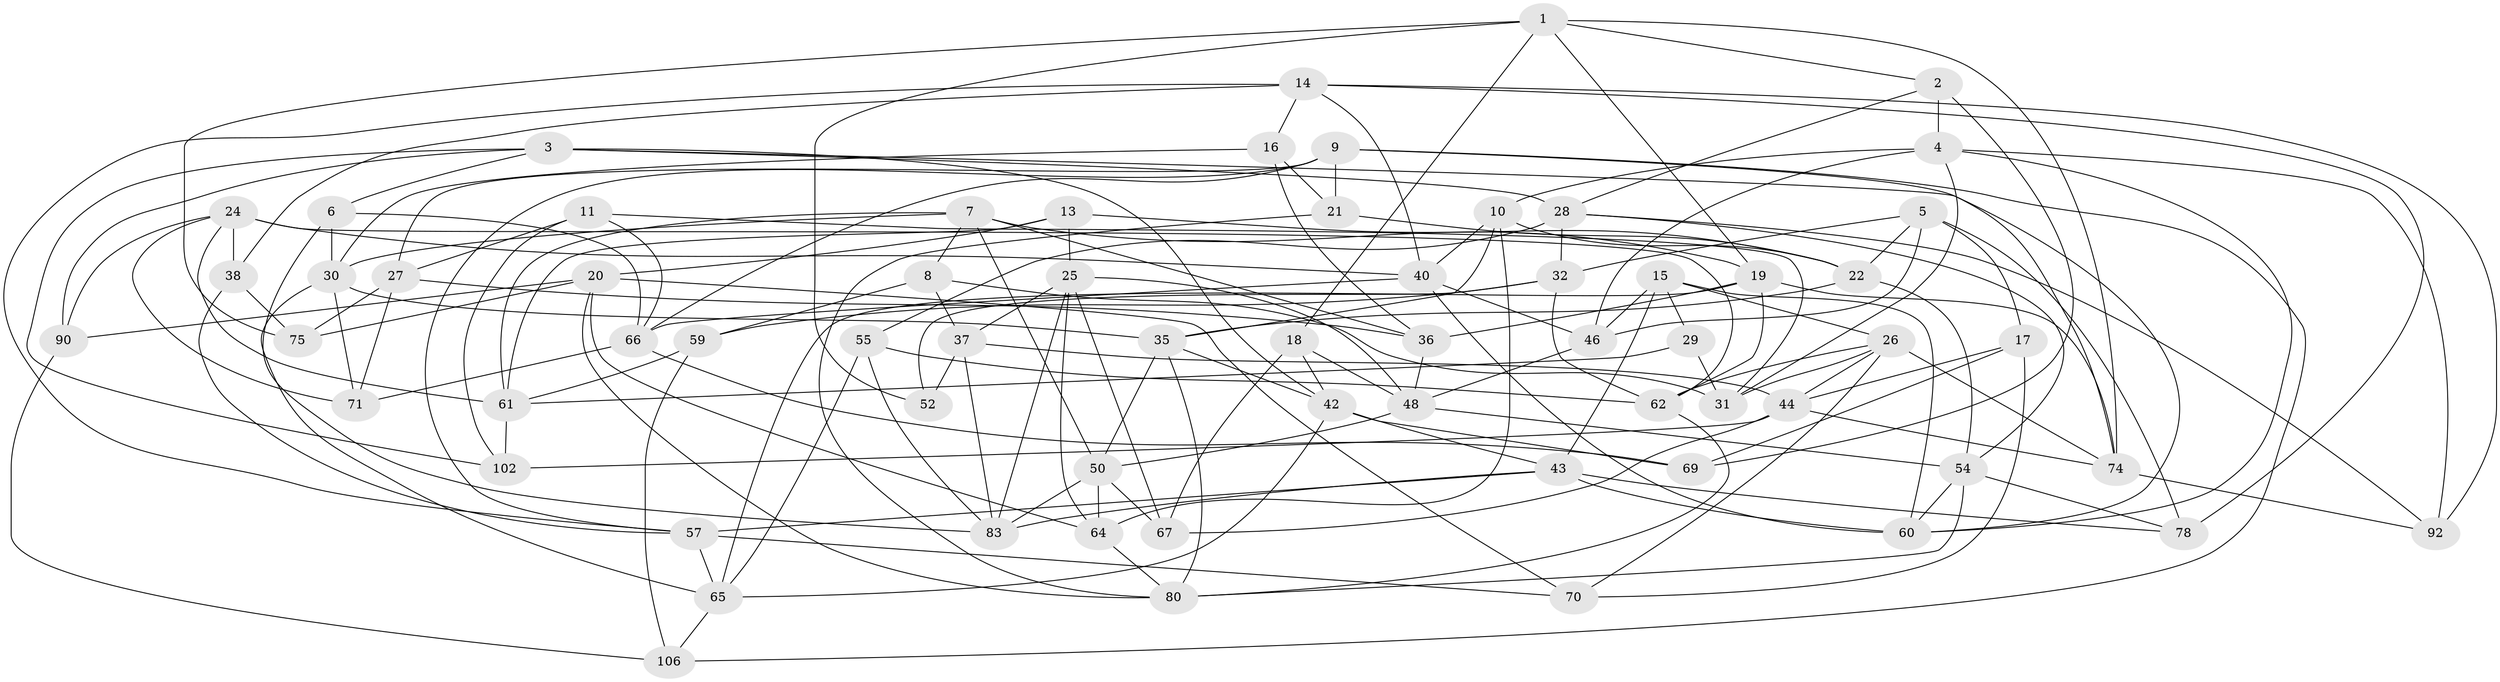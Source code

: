 // original degree distribution, {4: 1.0}
// Generated by graph-tools (version 1.1) at 2025/11/02/27/25 16:11:48]
// undirected, 65 vertices, 165 edges
graph export_dot {
graph [start="1"]
  node [color=gray90,style=filled];
  1 [super="+23"];
  2;
  3 [super="+76"];
  4 [super="+33"];
  5 [super="+12"];
  6;
  7 [super="+81"];
  8;
  9 [super="+104"];
  10 [super="+56"];
  11;
  13;
  14 [super="+41"];
  15 [super="+45"];
  16;
  17;
  18;
  19 [super="+105"];
  20 [super="+68"];
  21;
  22 [super="+34"];
  24 [super="+58"];
  25 [super="+94"];
  26 [super="+99"];
  27 [super="+47"];
  28 [super="+96"];
  29;
  30 [super="+100"];
  31 [super="+53"];
  32 [super="+86"];
  35 [super="+95"];
  36 [super="+39"];
  37 [super="+49"];
  38;
  40 [super="+85"];
  42 [super="+97"];
  43 [super="+79"];
  44 [super="+87"];
  46 [super="+91"];
  48 [super="+72"];
  50 [super="+51"];
  52;
  54 [super="+77"];
  55;
  57 [super="+82"];
  59;
  60 [super="+63"];
  61 [super="+89"];
  62 [super="+98"];
  64 [super="+93"];
  65 [super="+73"];
  66 [super="+103"];
  67;
  69;
  70;
  71;
  74 [super="+88"];
  75;
  78;
  80 [super="+101"];
  83 [super="+84"];
  90;
  92;
  102;
  106;
  1 -- 18;
  1 -- 2;
  1 -- 75;
  1 -- 74;
  1 -- 19;
  1 -- 52;
  2 -- 69;
  2 -- 28;
  2 -- 4;
  3 -- 90;
  3 -- 60;
  3 -- 102;
  3 -- 42;
  3 -- 6;
  3 -- 28;
  4 -- 92;
  4 -- 60;
  4 -- 46;
  4 -- 10;
  4 -- 31;
  5 -- 32 [weight=2];
  5 -- 78;
  5 -- 22;
  5 -- 17;
  5 -- 46;
  6 -- 66;
  6 -- 30;
  6 -- 83;
  7 -- 19;
  7 -- 30;
  7 -- 8;
  7 -- 36;
  7 -- 61;
  7 -- 50;
  8 -- 37;
  8 -- 59;
  8 -- 31;
  9 -- 106;
  9 -- 74;
  9 -- 27;
  9 -- 21;
  9 -- 57;
  9 -- 66;
  10 -- 35;
  10 -- 64 [weight=2];
  10 -- 22;
  10 -- 40;
  11 -- 66;
  11 -- 102;
  11 -- 31;
  11 -- 27;
  13 -- 61;
  13 -- 25;
  13 -- 22;
  13 -- 20;
  14 -- 40;
  14 -- 78;
  14 -- 92;
  14 -- 16;
  14 -- 38;
  14 -- 57;
  15 -- 43;
  15 -- 46 [weight=2];
  15 -- 29;
  15 -- 60;
  15 -- 26;
  16 -- 36;
  16 -- 21;
  16 -- 30;
  17 -- 70;
  17 -- 69;
  17 -- 44;
  18 -- 42;
  18 -- 48;
  18 -- 67;
  19 -- 65;
  19 -- 74;
  19 -- 62;
  19 -- 36;
  20 -- 90;
  20 -- 64;
  20 -- 70;
  20 -- 80;
  20 -- 75;
  21 -- 80;
  21 -- 22;
  22 -- 35;
  22 -- 54;
  24 -- 40;
  24 -- 61;
  24 -- 62;
  24 -- 90;
  24 -- 38;
  24 -- 71;
  25 -- 67;
  25 -- 64;
  25 -- 37;
  25 -- 83;
  25 -- 48;
  26 -- 62;
  26 -- 31;
  26 -- 74;
  26 -- 44;
  26 -- 70;
  27 -- 75;
  27 -- 36 [weight=2];
  27 -- 71;
  28 -- 54;
  28 -- 92;
  28 -- 55;
  28 -- 32;
  29 -- 31 [weight=2];
  29 -- 61;
  30 -- 65;
  30 -- 35;
  30 -- 71;
  32 -- 59;
  32 -- 62;
  32 -- 52;
  35 -- 80;
  35 -- 50;
  35 -- 42;
  36 -- 48;
  37 -- 83;
  37 -- 52 [weight=2];
  37 -- 44;
  38 -- 75;
  38 -- 57;
  40 -- 60;
  40 -- 46;
  40 -- 66;
  42 -- 69;
  42 -- 65;
  42 -- 43;
  43 -- 57;
  43 -- 60;
  43 -- 78;
  43 -- 83;
  44 -- 102;
  44 -- 74;
  44 -- 67;
  46 -- 48;
  48 -- 50;
  48 -- 54;
  50 -- 67;
  50 -- 64;
  50 -- 83;
  54 -- 80;
  54 -- 78;
  54 -- 60;
  55 -- 62;
  55 -- 83;
  55 -- 65;
  57 -- 70;
  57 -- 65;
  59 -- 106;
  59 -- 61;
  61 -- 102;
  62 -- 80;
  64 -- 80;
  65 -- 106;
  66 -- 71;
  66 -- 69;
  74 -- 92;
  90 -- 106;
}
